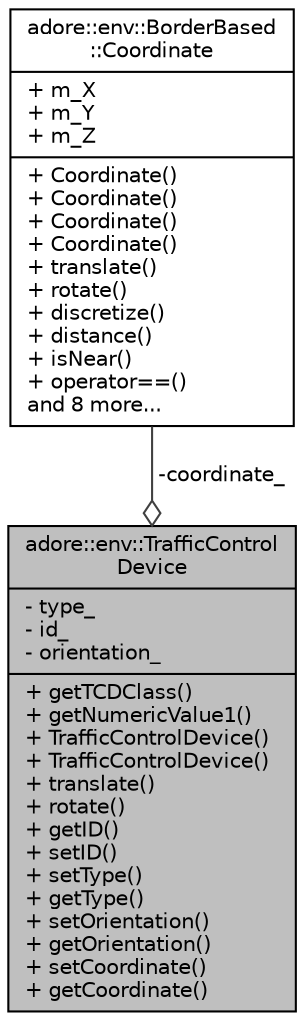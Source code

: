 digraph "adore::env::TrafficControlDevice"
{
 // LATEX_PDF_SIZE
  edge [fontname="Helvetica",fontsize="10",labelfontname="Helvetica",labelfontsize="10"];
  node [fontname="Helvetica",fontsize="10",shape=record];
  Node1 [label="{adore::env::TrafficControl\lDevice\n|- type_\l- id_\l- orientation_\l|+ getTCDClass()\l+ getNumericValue1()\l+ TrafficControlDevice()\l+ TrafficControlDevice()\l+ translate()\l+ rotate()\l+ getID()\l+ setID()\l+ setType()\l+ getType()\l+ setOrientation()\l+ getOrientation()\l+ setCoordinate()\l+ getCoordinate()\l}",height=0.2,width=0.4,color="black", fillcolor="grey75", style="filled", fontcolor="black",tooltip=" "];
  Node2 -> Node1 [color="grey25",fontsize="10",style="solid",label=" -coordinate_" ,arrowhead="odiamond",fontname="Helvetica"];
  Node2 [label="{adore::env::BorderBased\l::Coordinate\n|+ m_X\l+ m_Y\l+ m_Z\l|+ Coordinate()\l+ Coordinate()\l+ Coordinate()\l+ Coordinate()\l+ translate()\l+ rotate()\l+ discretize()\l+ distance()\l+ isNear()\l+ operator==()\land 8 more...\l}",height=0.2,width=0.4,color="black", fillcolor="white", style="filled",URL="$structadore_1_1env_1_1BorderBased_1_1Coordinate.html",tooltip="This struct represents 3-dimensional coordines."];
}
